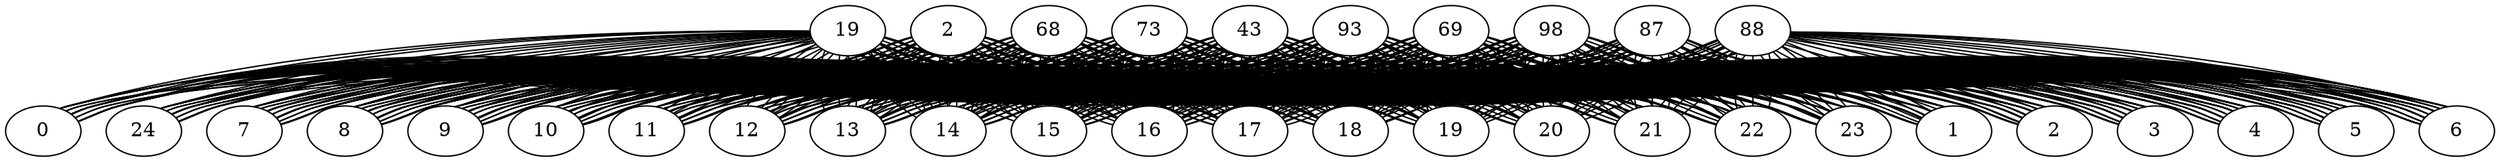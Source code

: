 graph {
  0-0 -- 1-0 [label="1"];
  0-0 -- 0-1 [label="1"];
  1-0 -- 0-0 [label="23"];
  1-0 -- 2-0 [label="1"];
  1-0 -- 1-1 [label="1"];
  0-1 -- 0-0 [label="51"];
  0-1 -- 1-1 [label="1"];
  0-1 -- 0-2 [label="1"];
  1-1 -- 0-1 [label="89"];
  1-1 -- 1-0 [label="8"];
  1-1 -- 2-1 [label="1"];
  1-1 -- 1-2 [label="1"];
  0-2 -- 0-1 [label="31"];
  0-2 -- 1-2 [label="1"];
  0-2 -- 0-3 [label="1"];
  1-2 -- 0-2 [label="37"];
  1-2 -- 1-1 [label="44"];
  1-2 -- 2-2 [label="1"];
  1-2 -- 1-3 [label="1"];
  0-3 -- 0-2 [label="33"];
  0-3 -- 1-3 [label="1"];
  0-3 -- 0-4 [label="1"];
  1-3 -- 0-3 [label="14"];
  1-3 -- 1-2 [label="58"];
  1-3 -- 2-3 [label="1"];
  1-3 -- 1-4 [label="1"];
  0-4 -- 0-3 [label="82"];
  0-4 -- 1-4 [label="1"];
  0-4 -- 0-5 [label="1"];
  1-4 -- 0-4 [label="9"];
  1-4 -- 1-3 [label="44"];
  1-4 -- 2-4 [label="1"];
  1-4 -- 1-5 [label="1"];
  0-5 -- 0-4 [label="67"];
  0-5 -- 1-5 [label="1"];
  0-5 -- 0-6 [label="1"];
  1-5 -- 0-5 [label="84"];
  1-5 -- 1-4 [label="22"];
  1-5 -- 2-5 [label="1"];
  1-5 -- 1-6 [label="1"];
  0-6 -- 0-5 [label="47"];
  0-6 -- 1-6 [label="1"];
  0-6 -- 0-7 [label="1"];
  1-6 -- 0-6 [label="3"];
  1-6 -- 1-5 [label="1"];
  1-6 -- 2-6 [label="1"];
  1-6 -- 1-7 [label="1"];
  0-7 -- 0-6 [label="6"];
  0-7 -- 1-7 [label="1"];
  0-7 -- 0-8 [label="1"];
  1-7 -- 0-7 [label="84"];
  1-7 -- 1-6 [label="73"];
  1-7 -- 2-7 [label="1"];
  1-7 -- 1-8 [label="1"];
  0-8 -- 0-7 [label="51"];
  0-8 -- 1-8 [label="1"];
  0-8 -- 0-9 [label="1"];
  1-8 -- 0-8 [label="18"];
  1-8 -- 1-7 [label="17"];
  1-8 -- 2-8 [label="1"];
  1-8 -- 1-9 [label="1"];
  0-9 -- 0-8 [label="0"];
  0-9 -- 1-9 [label="1"];
  1-9 -- 0-9 [label="83"];
  1-9 -- 1-8 [label="11"];
  1-9 -- 2-9 [label="1"];
  2-0 -- 1-0 [label="53"];
  2-0 -- 3-0 [label="1"];
  2-0 -- 2-1 [label="1"];
  2-1 -- 1-1 [label="55"];
  2-1 -- 2-0 [label="48"];
  2-1 -- 3-1 [label="1"];
  2-1 -- 2-2 [label="1"];
  2-2 -- 1-2 [label="75"];
  2-2 -- 2-1 [label="17"];
  2-2 -- 3-2 [label="1"];
  2-2 -- 2-3 [label="1"];
  2-3 -- 1-3 [label="17"];
  2-3 -- 2-2 [label="92"];
  2-3 -- 3-3 [label="1"];
  2-3 -- 2-4 [label="1"];
  2-4 -- 1-4 [label="52"];
  2-4 -- 2-3 [label="56"];
  2-4 -- 3-4 [label="1"];
  2-4 -- 2-5 [label="1"];
  2-5 -- 1-5 [label="81"];
  2-5 -- 2-4 [label="46"];
  2-5 -- 3-5 [label="1"];
  2-5 -- 2-6 [label="1"];
  2-6 -- 1-6 [label="86"];
  2-6 -- 2-5 [label="15"];
  2-6 -- 3-6 [label="1"];
  2-6 -- 2-7 [label="1"];
  2-7 -- 1-7 [label="11"];
  2-7 -- 2-6 [label="9"];
  2-7 -- 3-7 [label="1"];
  2-7 -- 2-8 [label="1"];
  2-8 -- 1-8 [label="31"];
  2-8 -- 2-7 [label="22"];
  2-8 -- 3-8 [label="1"];
  2-8 -- 2-9 [label="1"];
  2-9 -- 1-9 [label="22"];
  2-9 -- 2-8 [label="1"];
  2-9 -- 3-9 [label="1"];
  3-0 -- 2-0 [label="96"];
  3-0 -- 4-0 [label="1"];
  3-0 -- 3-1 [label="1"];
  3-1 -- 2-1 [label="53"];
  3-1 -- 3-0 [label="46"];
  3-1 -- 4-1 [label="1"];
  3-1 -- 3-2 [label="1"];
  3-2 -- 2-2 [label="2"];
  3-2 -- 3-1 [label="12"];
  3-2 -- 4-2 [label="1"];
  3-2 -- 3-3 [label="1"];
  3-3 -- 2-3 [label="26"];
  3-3 -- 3-2 [label="20"];
  3-3 -- 4-3 [label="1"];
  3-3 -- 3-4 [label="1"];
  3-4 -- 2-4 [label="14"];
  3-4 -- 3-3 [label="5"];
  3-4 -- 4-4 [label="1"];
  3-4 -- 3-5 [label="1"];
  3-5 -- 2-5 [label="94"];
  3-5 -- 3-4 [label="56"];
  3-5 -- 4-5 [label="1"];
  3-5 -- 3-6 [label="1"];
  3-6 -- 2-6 [label="44"];
  3-6 -- 3-5 [label="94"];
  3-6 -- 4-6 [label="1"];
  3-6 -- 3-7 [label="1"];
  3-7 -- 2-7 [label="91"];
  3-7 -- 3-6 [label="30"];
  3-7 -- 4-7 [label="1"];
  3-7 -- 3-8 [label="1"];
  3-8 -- 2-8 [label="29"];
  3-8 -- 3-7 [label="42"];
  3-8 -- 4-8 [label="1"];
  3-8 -- 3-9 [label="1"];
  3-9 -- 2-9 [label="25"];
  3-9 -- 3-8 [label="45"];
  3-9 -- 4-9 [label="1"];
  4-0 -- 3-0 [label="57"];
  4-0 -- 5-0 [label="1"];
  4-0 -- 4-1 [label="1"];
  4-1 -- 3-1 [label="47"];
  4-1 -- 4-0 [label="84"];
  4-1 -- 5-1 [label="1"];
  4-1 -- 4-2 [label="1"];
  4-2 -- 3-2 [label="20"];
  4-2 -- 4-1 [label="71"];
  4-2 -- 5-2 [label="1"];
  4-2 -- 4-3 [label="1"];
  4-3 -- 3-3 [label="93"];
  4-3 -- 4-2 [label="60"];
  4-3 -- 5-3 [label="1"];
  4-3 -- 4-4 [label="1"];
  4-4 -- 3-4 [label="88"];
  4-4 -- 4-3 [label="69"];
  4-4 -- 5-4 [label="1"];
  4-4 -- 4-5 [label="1"];
  4-5 -- 3-5 [label="46"];
  4-5 -- 4-4 [label="95"];
  4-5 -- 5-5 [label="1"];
  4-5 -- 4-6 [label="1"];
  4-6 -- 3-6 [label="54"];
  4-6 -- 4-5 [label="70"];
  4-6 -- 5-6 [label="1"];
  4-6 -- 4-7 [label="1"];
  4-7 -- 3-7 [label="57"];
  4-7 -- 4-6 [label="11"];
  4-7 -- 5-7 [label="1"];
  4-7 -- 4-8 [label="1"];
  4-8 -- 3-8 [label="25"];
  4-8 -- 4-7 [label="28"];
  4-8 -- 5-8 [label="1"];
  4-8 -- 4-9 [label="1"];
  4-9 -- 3-9 [label="31"];
  4-9 -- 4-8 [label="42"];
  4-9 -- 5-9 [label="1"];
  5-0 -- 4-0 [label="22"];
  5-0 -- 6-0 [label="1"];
  5-0 -- 5-1 [label="1"];
  5-1 -- 4-1 [label="9"];
  5-1 -- 5-0 [label="44"];
  5-1 -- 6-1 [label="1"];
  5-1 -- 5-2 [label="1"];
  5-2 -- 4-2 [label="99"];
  5-2 -- 5-1 [label="2"];
  5-2 -- 6-2 [label="1"];
  5-2 -- 5-3 [label="1"];
  5-3 -- 4-3 [label="46"];
  5-3 -- 5-2 [label="78"];
  5-3 -- 6-3 [label="1"];
  5-3 -- 5-4 [label="1"];
  5-4 -- 4-4 [label="86"];
  5-4 -- 5-3 [label="87"];
  5-4 -- 6-4 [label="1"];
  5-4 -- 5-5 [label="1"];
  5-5 -- 4-5 [label="44"];
  5-5 -- 5-4 [label="19"];
  5-5 -- 6-5 [label="1"];
  5-5 -- 5-6 [label="1"];
  5-6 -- 4-6 [label="60"];
  5-6 -- 5-5 [label="31"];
  5-6 -- 6-6 [label="1"];
  5-6 -- 5-7 [label="1"];
  5-7 -- 4-7 [label="1"];
  5-7 -- 5-6 [label="54"];
  5-7 -- 6-7 [label="1"];
  5-7 -- 5-8 [label="1"];
  5-8 -- 4-8 [label="91"];
  5-8 -- 5-7 [label="3"];
  5-8 -- 6-8 [label="1"];
  5-8 -- 5-9 [label="1"];
  5-9 -- 4-9 [label="70"];
  5-9 -- 5-8 [label="82"];
  5-9 -- 6-9 [label="1"];
  6-0 -- 5-0 [label="77"];
  6-0 -- 7-0 [label="1"];
  6-0 -- 6-1 [label="1"];
  6-1 -- 5-1 [label="36"];
  6-1 -- 6-0 [label="89"];
  6-1 -- 7-1 [label="1"];
  6-1 -- 6-2 [label="1"];
  6-2 -- 5-2 [label="24"];
  6-2 -- 6-1 [label="3"];
  6-2 -- 7-2 [label="1"];
  6-2 -- 6-3 [label="1"];
  6-3 -- 5-3 [label="74"];
  6-3 -- 6-2 [label="50"];
  6-3 -- 7-3 [label="1"];
  6-3 -- 6-4 [label="1"];
  6-4 -- 5-4 [label="4"];
  6-4 -- 6-3 [label="14"];
  6-4 -- 7-4 [label="1"];
  6-4 -- 6-5 [label="1"];
  6-5 -- 5-5 [label="71"];
  6-5 -- 6-4 [label="25"];
  6-5 -- 7-5 [label="1"];
  6-5 -- 6-6 [label="1"];
  6-6 -- 5-6 [label="19"];
  6-6 -- 6-5 [label="11"];
  6-6 -- 7-6 [label="1"];
  6-6 -- 6-7 [label="1"];
  6-7 -- 5-7 [label="89"];
  6-7 -- 6-6 [label="54"];
  6-7 -- 7-7 [label="1"];
  6-7 -- 6-8 [label="1"];
  6-8 -- 5-8 [label="22"];
  6-8 -- 6-7 [label="18"];
  6-8 -- 7-8 [label="1"];
  6-8 -- 6-9 [label="1"];
  6-9 -- 5-9 [label="74"];
  6-9 -- 6-8 [label="3"];
  6-9 -- 7-9 [label="1"];
  7-0 -- 6-0 [label="47"];
  7-0 -- 8-0 [label="1"];
  7-0 -- 7-1 [label="1"];
  7-1 -- 6-1 [label="48"];
  7-1 -- 7-0 [label="69"];
  7-1 -- 8-1 [label="1"];
  7-1 -- 7-2 [label="1"];
  7-2 -- 6-2 [label="89"];
  7-2 -- 7-1 [label="61"];
  7-2 -- 8-2 [label="1"];
  7-2 -- 7-3 [label="1"];
  7-3 -- 6-3 [label="0"];
  7-3 -- 7-2 [label="46"];
  7-3 -- 8-3 [label="1"];
  7-3 -- 7-4 [label="1"];
  7-4 -- 6-4 [label="49"];
  7-4 -- 7-3 [label="36"];
  7-4 -- 8-4 [label="1"];
  7-4 -- 7-5 [label="1"];
  7-5 -- 6-5 [label="85"];
  7-5 -- 7-4 [label="42"];
  7-5 -- 8-5 [label="1"];
  7-5 -- 7-6 [label="1"];
  7-6 -- 6-6 [label="50"];
  7-6 -- 7-5 [label="51"];
  7-6 -- 8-6 [label="1"];
  7-6 -- 7-7 [label="1"];
  7-7 -- 6-7 [label="58"];
  7-7 -- 7-6 [label="5"];
  7-7 -- 8-7 [label="1"];
  7-7 -- 7-8 [label="1"];
  7-8 -- 6-8 [label="10"];
  7-8 -- 7-7 [label="32"];
  7-8 -- 8-8 [label="1"];
  7-8 -- 7-9 [label="1"];
  7-9 -- 6-9 [label="7"];
  7-9 -- 7-8 [label="2"];
  7-9 -- 8-9 [label="1"];
  8-0 -- 7-0 [label="61"];
  8-0 -- 9-0 [label="1"];
  8-0 -- 8-1 [label="1"];
  8-1 -- 7-1 [label="55"];
  8-1 -- 8-0 [label="81"];
  8-1 -- 9-1 [label="1"];
  8-1 -- 8-2 [label="1"];
  8-2 -- 7-2 [label="73"];
  8-2 -- 8-1 [label="31"];
  8-2 -- 9-2 [label="1"];
  8-2 -- 8-3 [label="1"];
  8-3 -- 7-3 [label="29"];
  8-3 -- 8-2 [label="96"];
  8-3 -- 9-3 [label="1"];
  8-3 -- 8-4 [label="1"];
  8-4 -- 7-4 [label="66"];
  8-4 -- 8-3 [label="70"];
  8-4 -- 9-4 [label="1"];
  8-4 -- 8-5 [label="1"];
  8-5 -- 7-5 [label="46"];
  8-5 -- 8-4 [label="35"];
  8-5 -- 9-5 [label="1"];
  8-5 -- 8-6 [label="1"];
  8-6 -- 7-6 [label="56"];
  8-6 -- 8-5 [label="44"];
  8-6 -- 9-6 [label="1"];
  8-6 -- 8-7 [label="1"];
  8-7 -- 7-7 [label="96"];
  8-7 -- 8-6 [label="30"];
  8-7 -- 9-7 [label="1"];
  8-7 -- 8-8 [label="1"];
  8-8 -- 7-8 [label="21"];
  8-8 -- 8-7 [label="49"];
  8-8 -- 9-8 [label="1"];
  8-8 -- 8-9 [label="1"];
  8-9 -- 7-9 [label="95"];
  8-9 -- 8-8 [label="26"];
  8-9 -- 9-9 [label="1"];
  9-0 -- 8-0 [label="89"];
  9-0 -- 10-0 [label="1"];
  9-0 -- 9-1 [label="1"];
  9-1 -- 8-1 [label="33"];
  9-1 -- 9-0 [label="56"];
  9-1 -- 10-1 [label="1"];
  9-1 -- 9-2 [label="1"];
  9-2 -- 8-2 [label="51"];
  9-2 -- 9-1 [label="9"];
  9-2 -- 10-2 [label="1"];
  9-2 -- 9-3 [label="1"];
  9-3 -- 8-3 [label="25"];
  9-3 -- 9-2 [label="19"];
  9-3 -- 10-3 [label="1"];
  9-3 -- 9-4 [label="1"];
  9-4 -- 8-4 [label="3"];
  9-4 -- 9-3 [label="90"];
  9-4 -- 10-4 [label="1"];
  9-4 -- 9-5 [label="1"];
  9-5 -- 8-5 [label="21"];
  9-5 -- 9-4 [label="8"];
  9-5 -- 10-5 [label="1"];
  9-5 -- 9-6 [label="1"];
  9-6 -- 8-6 [label="92"];
  9-6 -- 9-5 [label="88"];
  9-6 -- 10-6 [label="1"];
  9-6 -- 9-7 [label="1"];
  9-7 -- 8-7 [label="24"];
  9-7 -- 9-6 [label="26"];
  9-7 -- 10-7 [label="1"];
  9-7 -- 9-8 [label="1"];
  9-8 -- 8-8 [label="45"];
  9-8 -- 9-7 [label="54"];
  9-8 -- 10-8 [label="1"];
  9-8 -- 9-9 [label="1"];
  9-9 -- 8-9 [label="20"];
  9-9 -- 9-8 [label="2"];
  9-9 -- 10-9 [label="1"];
  10-0 -- 9-0 [label="10"];
  10-0 -- 11-0 [label="1"];
  10-0 -- 10-1 [label="1"];
  10-1 -- 9-1 [label="11"];
  10-1 -- 10-0 [label="17"];
  10-1 -- 11-1 [label="1"];
  10-1 -- 10-2 [label="1"];
  10-2 -- 9-2 [label="51"];
  10-2 -- 10-1 [label="43"];
  10-2 -- 11-2 [label="1"];
  10-2 -- 10-3 [label="1"];
  10-3 -- 9-3 [label="48"];
  10-3 -- 10-2 [label="53"];
  10-3 -- 11-3 [label="1"];
  10-3 -- 10-4 [label="1"];
  10-4 -- 9-4 [label="97"];
  10-4 -- 10-3 [label="52"];
  10-4 -- 11-4 [label="1"];
  10-4 -- 10-5 [label="1"];
  10-5 -- 9-5 [label="31"];
  10-5 -- 10-4 [label="35"];
  10-5 -- 11-5 [label="1"];
  10-5 -- 10-6 [label="1"];
  10-6 -- 9-6 [label="60"];
  10-6 -- 10-5 [label="64"];
  10-6 -- 11-6 [label="1"];
  10-6 -- 10-7 [label="1"];
  10-7 -- 9-7 [label="53"];
  10-7 -- 10-6 [label="51"];
  10-7 -- 11-7 [label="1"];
  10-7 -- 10-8 [label="1"];
  10-8 -- 9-8 [label="53"];
  10-8 -- 10-7 [label="87"];
  10-8 -- 11-8 [label="1"];
  10-8 -- 10-9 [label="1"];
  10-9 -- 9-9 [label="2"];
  10-9 -- 10-8 [label="82"];
  10-9 -- 11-9 [label="1"];
  11-0 -- 10-0 [label="60"];
  11-0 -- 12-0 [label="1"];
  11-0 -- 11-1 [label="1"];
  11-1 -- 10-1 [label="44"];
  11-1 -- 11-0 [label="83"];
  11-1 -- 12-1 [label="1"];
  11-1 -- 11-2 [label="1"];
  11-2 -- 10-2 [label="57"];
  11-2 -- 11-1 [label="11"];
  11-2 -- 12-2 [label="1"];
  11-2 -- 11-3 [label="1"];
  11-3 -- 10-3 [label="0"];
  11-3 -- 11-2 [label="75"];
  11-3 -- 12-3 [label="1"];
  11-3 -- 11-4 [label="1"];
  11-4 -- 10-4 [label="6"];
  11-4 -- 11-3 [label="10"];
  11-4 -- 12-4 [label="1"];
  11-4 -- 11-5 [label="1"];
  11-5 -- 10-5 [label="31"];
  11-5 -- 11-4 [label="23"];
  11-5 -- 12-5 [label="1"];
  11-5 -- 11-6 [label="1"];
  11-6 -- 10-6 [label="43"];
  11-6 -- 11-5 [label="53"];
  11-6 -- 12-6 [label="1"];
  11-6 -- 11-7 [label="1"];
  11-7 -- 10-7 [label="96"];
  11-7 -- 11-6 [label="63"];
  11-7 -- 12-7 [label="1"];
  11-7 -- 11-8 [label="1"];
  11-8 -- 10-8 [label="64"];
  11-8 -- 11-7 [label="5"];
  11-8 -- 12-8 [label="1"];
  11-8 -- 11-9 [label="1"];
  11-9 -- 10-9 [label="23"];
  11-9 -- 11-8 [label="46"];
  11-9 -- 12-9 [label="1"];
  12-0 -- 11-0 [label="64"];
  12-0 -- 13-0 [label="1"];
  12-0 -- 12-1 [label="1"];
  12-1 -- 11-1 [label="70"];
  12-1 -- 12-0 [label="39"];
  12-1 -- 13-1 [label="1"];
  12-1 -- 12-2 [label="1"];
  12-2 -- 11-2 [label="85"];
  12-2 -- 12-1 [label="65"];
  12-2 -- 13-2 [label="1"];
  12-2 -- 12-3 [label="1"];
  12-3 -- 11-3 [label="13"];
  12-3 -- 12-2 [label="78"];
  12-3 -- 13-3 [label="1"];
  12-3 -- 12-4 [label="1"];
  12-4 -- 11-4 [label="63"];
  12-4 -- 12-3 [label="37"];
  12-4 -- 13-4 [label="1"];
  12-4 -- 12-5 [label="1"];
  12-5 -- 11-5 [label="17"];
  12-5 -- 12-4 [label="16"];
  12-5 -- 13-5 [label="1"];
  12-5 -- 12-6 [label="1"];
  12-6 -- 11-6 [label="69"];
  12-6 -- 12-5 [label="22"];
  12-6 -- 13-6 [label="1"];
  12-6 -- 12-7 [label="1"];
  12-7 -- 11-7 [label="31"];
  12-7 -- 12-6 [label="68"];
  12-7 -- 13-7 [label="1"];
  12-7 -- 12-8 [label="1"];
  12-8 -- 11-8 [label="78"];
  12-8 -- 12-7 [label="24"];
  12-8 -- 13-8 [label="1"];
  12-8 -- 12-9 [label="1"];
  12-9 -- 11-9 [label="64"];
  12-9 -- 12-8 [label="65"];
  12-9 -- 13-9 [label="1"];
  13-0 -- 12-0 [label="48"];
  13-0 -- 14-0 [label="1"];
  13-0 -- 13-1 [label="1"];
  13-1 -- 12-1 [label="47"];
  13-1 -- 13-0 [label="34"];
  13-1 -- 14-1 [label="1"];
  13-1 -- 13-2 [label="1"];
  13-2 -- 12-2 [label="43"];
  13-2 -- 13-1 [label="49"];
  13-2 -- 14-2 [label="1"];
  13-2 -- 13-3 [label="1"];
  13-3 -- 12-3 [label="18"];
  13-3 -- 13-2 [label="12"];
  13-3 -- 14-3 [label="1"];
  13-3 -- 13-4 [label="1"];
  13-4 -- 12-4 [label="33"];
  13-4 -- 13-3 [label="51"];
  13-4 -- 14-4 [label="1"];
  13-4 -- 13-5 [label="1"];
  13-5 -- 12-5 [label="89"];
  13-5 -- 13-4 [label="60"];
  13-5 -- 14-5 [label="1"];
  13-5 -- 13-6 [label="1"];
  13-6 -- 12-6 [label="78"];
  13-6 -- 13-5 [label="32"];
  13-6 -- 14-6 [label="1"];
  13-6 -- 13-7 [label="1"];
  13-7 -- 12-7 [label="52"];
  13-7 -- 13-6 [label="38"];
  13-7 -- 14-7 [label="1"];
  13-7 -- 13-8 [label="1"];
  13-8 -- 12-8 [label="73"];
  13-8 -- 13-7 [label="75"];
  13-8 -- 14-8 [label="1"];
  13-8 -- 13-9 [label="1"];
  13-9 -- 12-9 [label="87"];
  13-9 -- 13-8 [label="49"];
  13-9 -- 14-9 [label="1"];
  14-0 -- 13-0 [label="51"];
  14-0 -- 15-0 [label="1"];
  14-0 -- 14-1 [label="1"];
  14-1 -- 13-1 [label="92"];
  14-1 -- 14-0 [label="83"];
  14-1 -- 15-1 [label="1"];
  14-1 -- 14-2 [label="1"];
  14-2 -- 13-2 [label="77"];
  14-2 -- 14-1 [label="21"];
  14-2 -- 15-2 [label="1"];
  14-2 -- 14-3 [label="1"];
  14-3 -- 13-3 [label="17"];
  14-3 -- 14-2 [label="34"];
  14-3 -- 15-3 [label="1"];
  14-3 -- 14-4 [label="1"];
  14-4 -- 13-4 [label="24"];
  14-4 -- 14-3 [label="18"];
  14-4 -- 15-4 [label="1"];
  14-4 -- 14-5 [label="1"];
  14-5 -- 13-5 [label="37"];
  14-5 -- 14-4 [label="96"];
  14-5 -- 15-5 [label="1"];
  14-5 -- 14-6 [label="1"];
  14-6 -- 13-6 [label="57"];
  14-6 -- 14-5 [label="78"];
  14-6 -- 15-6 [label="1"];
  14-6 -- 14-7 [label="1"];
  14-7 -- 13-7 [label="3"];
  14-7 -- 14-6 [label="46"];
  14-7 -- 15-7 [label="1"];
  14-7 -- 14-8 [label="1"];
  14-8 -- 13-8 [label="68"];
  14-8 -- 14-7 [label="40"];
  14-8 -- 15-8 [label="1"];
  14-8 -- 14-9 [label="1"];
  14-9 -- 13-9 [label="43"];
  14-9 -- 14-8 [label="61"];
  14-9 -- 15-9 [label="1"];
  15-0 -- 14-0 [label="90"];
  15-0 -- 16-0 [label="1"];
  15-0 -- 15-1 [label="1"];
  15-1 -- 14-1 [label="77"];
  15-1 -- 15-0 [label="56"];
  15-1 -- 16-1 [label="1"];
  15-1 -- 15-2 [label="1"];
  15-2 -- 14-2 [label="41"];
  15-2 -- 15-1 [label="18"];
  15-2 -- 16-2 [label="1"];
  15-2 -- 15-3 [label="1"];
  15-3 -- 14-3 [label="3"];
  15-3 -- 15-2 [label="70"];
  15-3 -- 16-3 [label="1"];
  15-3 -- 15-4 [label="1"];
  15-4 -- 14-4 [label="35"];
  15-4 -- 15-3 [label="48"];
  15-4 -- 16-4 [label="1"];
  15-4 -- 15-5 [label="1"];
  15-5 -- 14-5 [label="53"];
  15-5 -- 15-4 [label="44"];
  15-5 -- 16-5 [label="1"];
  15-5 -- 15-6 [label="1"];
  15-6 -- 14-6 [label="22"];
  15-6 -- 15-5 [label="46"];
  15-6 -- 16-6 [label="1"];
  15-6 -- 15-7 [label="1"];
  15-7 -- 14-7 [label="52"];
  15-7 -- 15-6 [label="99"];
  15-7 -- 16-7 [label="1"];
  15-7 -- 15-8 [label="1"];
  15-8 -- 14-8 [label="84"];
  15-8 -- 15-7 [label="1"];
  15-8 -- 16-8 [label="1"];
  15-8 -- 15-9 [label="1"];
  15-9 -- 14-9 [label="22"];
  15-9 -- 15-8 [label="52"];
  15-9 -- 16-9 [label="1"];
  16-0 -- 15-0 [label="80"];
  16-0 -- 17-0 [label="1"];
  16-0 -- 16-1 [label="1"];
  16-1 -- 15-1 [label="98"];
  16-1 -- 16-0 [label="9"];
  16-1 -- 17-1 [label="1"];
  16-1 -- 16-2 [label="1"];
  16-2 -- 15-2 [label="80"];
  16-2 -- 16-1 [label="96"];
  16-2 -- 17-2 [label="1"];
  16-2 -- 16-3 [label="1"];
  16-3 -- 15-3 [label="12"];
  16-3 -- 16-2 [label="78"];
  16-3 -- 17-3 [label="1"];
  16-3 -- 16-4 [label="1"];
  16-4 -- 15-4 [label="15"];
  16-4 -- 16-3 [label="52"];
  16-4 -- 17-4 [label="1"];
  16-4 -- 16-5 [label="1"];
  16-5 -- 15-5 [label="70"];
  16-5 -- 16-4 [label="24"];
  16-5 -- 17-5 [label="1"];
  16-5 -- 16-6 [label="1"];
  16-6 -- 15-6 [label="67"];
  16-6 -- 16-5 [label="30"];
  16-6 -- 17-6 [label="1"];
  16-6 -- 16-7 [label="1"];
  16-7 -- 15-7 [label="16"];
  16-7 -- 16-6 [label="9"];
  16-7 -- 17-7 [label="1"];
  16-7 -- 16-8 [label="1"];
  16-8 -- 15-8 [label="0"];
  16-8 -- 16-7 [label="49"];
  16-8 -- 17-8 [label="1"];
  16-8 -- 16-9 [label="1"];
  16-9 -- 15-9 [label="4"];
  16-9 -- 16-8 [label="10"];
  16-9 -- 17-9 [label="1"];
  17-0 -- 16-0 [label="17"];
  17-0 -- 18-0 [label="1"];
  17-0 -- 17-1 [label="1"];
  17-1 -- 16-1 [label="37"];
  17-1 -- 17-0 [label="84"];
  17-1 -- 18-1 [label="1"];
  17-1 -- 17-2 [label="1"];
  17-2 -- 16-2 [label="95"];
  17-2 -- 17-1 [label="73"];
  17-2 -- 18-2 [label="1"];
  17-2 -- 17-3 [label="1"];
  17-3 -- 16-3 [label="40"];
  17-3 -- 17-2 [label="11"];
  17-3 -- 18-3 [label="1"];
  17-3 -- 17-4 [label="1"];
  17-4 -- 16-4 [label="53"];
  17-4 -- 17-3 [label="69"];
  17-4 -- 18-4 [label="1"];
  17-4 -- 17-5 [label="1"];
  17-5 -- 16-5 [label="28"];
  17-5 -- 17-4 [label="46"];
  17-5 -- 18-5 [label="1"];
  17-5 -- 17-6 [label="1"];
  17-6 -- 16-6 [label="83"];
  17-6 -- 17-5 [label="91"];
  17-6 -- 18-6 [label="1"];
  17-6 -- 17-7 [label="1"];
  17-7 -- 16-7 [label="32"];
  17-7 -- 17-6 [label="72"];
  17-7 -- 18-7 [label="1"];
  17-7 -- 17-8 [label="1"];
  17-8 -- 16-8 [label="37"];
  17-8 -- 17-7 [label="69"];
  17-8 -- 18-8 [label="1"];
  17-8 -- 17-9 [label="1"];
  17-9 -- 16-9 [label="43"];
  17-9 -- 17-8 [label="60"];
  17-9 -- 18-9 [label="1"];
  18-0 -- 17-0 [label="66"];
  18-0 -- 19-0 [label="1"];
  18-0 -- 18-1 [label="1"];
  18-1 -- 17-1 [label="46"];
  18-1 -- 18-0 [label="4"];
  18-1 -- 19-1 [label="1"];
  18-1 -- 18-2 [label="1"];
  18-2 -- 17-2 [label="20"];
  18-2 -- 18-1 [label="72"];
  18-2 -- 19-2 [label="1"];
  18-2 -- 18-3 [label="1"];
  18-3 -- 17-3 [label="7"];
  18-3 -- 18-2 [label="96"];
  18-3 -- 19-3 [label="1"];
  18-3 -- 18-4 [label="1"];
  18-4 -- 17-4 [label="27"];
  18-4 -- 18-3 [label="86"];
  18-4 -- 19-4 [label="1"];
  18-4 -- 18-5 [label="1"];
  18-5 -- 17-5 [label="77"];
  18-5 -- 18-4 [label="93"];
  18-5 -- 19-5 [label="1"];
  18-5 -- 18-6 [label="1"];
  18-6 -- 17-6 [label="10"];
  18-6 -- 18-5 [label="20"];
  18-6 -- 19-6 [label="1"];
  18-6 -- 18-7 [label="1"];
  18-7 -- 17-7 [label="34"];
  18-7 -- 18-6 [label="5"];
  18-7 -- 19-7 [label="1"];
  18-7 -- 18-8 [label="1"];
  18-8 -- 17-8 [label="80"];
  18-8 -- 18-7 [label="52"];
  18-8 -- 19-8 [label="1"];
  18-8 -- 18-9 [label="1"];
  18-9 -- 17-9 [label="45"];
  18-9 -- 18-8 [label="97"];
  18-9 -- 19-9 [label="1"];
  19-0 -- 18-0 [label="79"];
  19-0 -- 20-0 [label="1"];
  19-0 -- 19-1 [label="1"];
  19-1 -- 18-1 [label="30"];
  19-1 -- 19-0 [label="57"];
  19-1 -- 20-1 [label="1"];
  19-1 -- 19-2 [label="1"];
  19-2 -- 18-2 [label="86"];
  19-2 -- 19-1 [label="80"];
  19-2 -- 20-2 [label="1"];
  19-2 -- 19-3 [label="1"];
  19-3 -- 18-3 [label="97"];
  19-3 -- 19-2 [label="25"];
  19-3 -- 20-3 [label="1"];
  19-3 -- 19-4 [label="1"];
  19-4 -- 18-4 [label="36"];
  19-4 -- 19-3 [label="14"];
  19-4 -- 20-4 [label="1"];
  19-4 -- 19-5 [label="1"];
  19-5 -- 18-5 [label="53"];
  19-5 -- 19-4 [label="80"];
  19-5 -- 20-5 [label="1"];
  19-5 -- 19-6 [label="1"];
  19-6 -- 18-6 [label="44"];
  19-6 -- 19-5 [label="77"];
  19-6 -- 20-6 [label="1"];
  19-6 -- 19-7 [label="1"];
  19-7 -- 18-7 [label="41"];
  19-7 -- 19-6 [label="17"];
  19-7 -- 20-7 [label="1"];
  19-7 -- 19-8 [label="1"];
  19-8 -- 18-8 [label="98"];
  19-8 -- 19-7 [label="5"];
  19-8 -- 20-8 [label="1"];
  19-8 -- 19-9 [label="1"];
  19-9 -- 18-9 [label="35"];
  19-9 -- 19-8 [label="20"];
  19-9 -- 20-9 [label="1"];
  20-0 -- 19-0 [label="52"];
  20-0 -- 21-0 [label="1"];
  20-0 -- 20-1 [label="1"];
  20-1 -- 19-1 [label="2"];
  20-1 -- 20-0 [label="72"];
  20-1 -- 21-1 [label="1"];
  20-1 -- 20-2 [label="1"];
  20-2 -- 19-2 [label="56"];
  20-2 -- 20-1 [label="88"];
  20-2 -- 21-2 [label="1"];
  20-2 -- 20-3 [label="1"];
  20-3 -- 19-3 [label="16"];
  20-3 -- 20-2 [label="52"];
  20-3 -- 21-3 [label="1"];
  20-3 -- 20-4 [label="1"];
  20-4 -- 19-4 [label="56"];
  20-4 -- 20-3 [label="9"];
  20-4 -- 21-4 [label="1"];
  20-4 -- 20-5 [label="1"];
  20-5 -- 19-5 [label="30"];
  20-5 -- 20-4 [label="46"];
  20-5 -- 21-5 [label="1"];
  20-5 -- 20-6 [label="1"];
  20-6 -- 19-6 [label="61"];
  20-6 -- 20-5 [label="45"];
  20-6 -- 21-6 [label="1"];
  20-6 -- 20-7 [label="1"];
  20-7 -- 19-7 [label="59"];
  20-7 -- 20-6 [label="66"];
  20-7 -- 21-7 [label="1"];
  20-7 -- 20-8 [label="1"];
  20-8 -- 19-8 [label="33"];
  20-8 -- 20-7 [label="62"];
  20-8 -- 21-8 [label="1"];
  20-8 -- 20-9 [label="1"];
  20-9 -- 19-9 [label="53"];
  20-9 -- 20-8 [label="58"];
  20-9 -- 21-9 [label="1"];
  21-0 -- 20-0 [label="58"];
  21-0 -- 22-0 [label="1"];
  21-0 -- 21-1 [label="1"];
  21-1 -- 20-1 [label="60"];
  21-1 -- 21-0 [label="35"];
  21-1 -- 22-1 [label="1"];
  21-1 -- 21-2 [label="1"];
  21-2 -- 20-2 [label="34"];
  21-2 -- 21-1 [label="75"];
  21-2 -- 22-2 [label="1"];
  21-2 -- 21-3 [label="1"];
  21-3 -- 20-3 [label="65"];
  21-3 -- 21-2 [label="71"];
  21-3 -- 22-3 [label="1"];
  21-3 -- 21-4 [label="1"];
  21-4 -- 20-4 [label="20"];
  21-4 -- 21-3 [label="23"];
  21-4 -- 22-4 [label="1"];
  21-4 -- 21-5 [label="1"];
  21-5 -- 20-5 [label="67"];
  21-5 -- 21-4 [label="43"];
  21-5 -- 22-5 [label="1"];
  21-5 -- 21-6 [label="1"];
  21-6 -- 20-6 [label="69"];
  21-6 -- 21-5 [label="28"];
  21-6 -- 22-6 [label="1"];
  21-6 -- 21-7 [label="1"];
  21-7 -- 20-7 [label="55"];
  21-7 -- 21-6 [label="4"];
  21-7 -- 22-7 [label="1"];
  21-7 -- 21-8 [label="1"];
  21-8 -- 20-8 [label="22"];
  21-8 -- 21-7 [label="14"];
  21-8 -- 22-8 [label="1"];
  21-8 -- 21-9 [label="1"];
  21-9 -- 20-9 [label="23"];
  21-9 -- 21-8 [label="7"];
  21-9 -- 22-9 [label="1"];
  22-0 -- 21-0 [label="95"];
  22-0 -- 23-0 [label="1"];
  22-0 -- 22-1 [label="1"];
  22-1 -- 21-1 [label="95"];
  22-1 -- 22-0 [label="10"];
  22-1 -- 23-1 [label="1"];
  22-1 -- 22-2 [label="1"];
  22-2 -- 21-2 [label="8"];
  22-2 -- 22-1 [label="57"];
  22-2 -- 23-2 [label="1"];
  22-2 -- 22-3 [label="1"];
  22-3 -- 21-3 [label="11"];
  22-3 -- 22-2 [label="15"];
  22-3 -- 23-3 [label="1"];
  22-3 -- 22-4 [label="1"];
  22-4 -- 21-4 [label="71"];
  22-4 -- 22-3 [label="33"];
  22-4 -- 23-4 [label="1"];
  22-4 -- 22-5 [label="1"];
  22-5 -- 21-5 [label="9"];
  22-5 -- 22-4 [label="80"];
  22-5 -- 23-5 [label="1"];
  22-5 -- 22-6 [label="1"];
  22-6 -- 21-6 [label="62"];
  22-6 -- 22-5 [label="45"];
  22-6 -- 23-6 [label="1"];
  22-6 -- 22-7 [label="1"];
  22-7 -- 21-7 [label="25"];
  22-7 -- 22-6 [label="38"];
  22-7 -- 23-7 [label="1"];
  22-7 -- 22-8 [label="1"];
  22-8 -- 21-8 [label="91"];
  22-8 -- 22-7 [label="93"];
  22-8 -- 23-8 [label="1"];
  22-8 -- 22-9 [label="1"];
  22-9 -- 21-9 [label="61"];
  22-9 -- 22-8 [label="20"];
  22-9 -- 23-9 [label="1"];
  23-0 -- 22-0 [label="53"];
  23-0 -- 24-0 [label="1"];
  23-0 -- 23-1 [label="1"];
  23-1 -- 22-1 [label="24"];
  23-1 -- 23-0 [label="66"];
  23-1 -- 24-1 [label="1"];
  23-1 -- 23-2 [label="1"];
  23-2 -- 22-2 [label="96"];
  23-2 -- 23-1 [label="68"];
  23-2 -- 24-2 [label="1"];
  23-2 -- 23-3 [label="1"];
  23-3 -- 22-3 [label="71"];
  23-3 -- 23-2 [label="69"];
  23-3 -- 24-3 [label="1"];
  23-3 -- 23-4 [label="1"];
  23-4 -- 22-4 [label="79"];
  23-4 -- 23-3 [label="81"];
  23-4 -- 24-4 [label="1"];
  23-4 -- 23-5 [label="1"];
  23-5 -- 22-5 [label="62"];
  23-5 -- 23-4 [label="37"];
  23-5 -- 24-5 [label="1"];
  23-5 -- 23-6 [label="1"];
  23-6 -- 22-6 [label="23"];
  23-6 -- 23-5 [label="62"];
  23-6 -- 24-6 [label="1"];
  23-6 -- 23-7 [label="1"];
  23-7 -- 22-7 [label="71"];
  23-7 -- 23-6 [label="4"];
  23-7 -- 24-7 [label="1"];
  23-7 -- 23-8 [label="1"];
  23-8 -- 22-8 [label="10"];
  23-8 -- 23-7 [label="67"];
  23-8 -- 24-8 [label="1"];
  23-8 -- 23-9 [label="1"];
  23-9 -- 22-9 [label="60"];
  23-9 -- 23-8 [label="7"];
  23-9 -- 24-9 [label="1"];
  24-0 -- 23-0 [label="7"];
  24-0 -- 24-1 [label="1"];
  24-1 -- 23-1 [label="78"];
  24-1 -- 24-0 [label="88"];
  24-1 -- 24-2 [label="1"];
  24-2 -- 23-2 [label="62"];
  24-2 -- 24-1 [label="43"];
  24-2 -- 24-3 [label="1"];
  24-3 -- 23-3 [label="38"];
  24-3 -- 24-2 [label="93"];
  24-3 -- 24-4 [label="1"];
  24-4 -- 23-4 [label="88"];
  24-4 -- 24-3 [label="69"];
  24-4 -- 24-5 [label="1"];
  24-5 -- 23-5 [label="38"];
  24-5 -- 24-4 [label="98"];
  24-5 -- 24-6 [label="1"];
  24-6 -- 23-6 [label="2"];
  24-6 -- 24-5 [label="19"];
  24-6 -- 24-7 [label="1"];
  24-7 -- 23-7 [label="54"];
  24-7 -- 24-6 [label="2"];
  24-7 -- 24-8 [label="1"];
  24-8 -- 23-8 [label="8"];
  24-8 -- 24-7 [label="68"];
  24-8 -- 24-9 [label="1"];
  24-9 -- 23-9 [label="87"];
  24-9 -- 24-8 [label="73"];
}